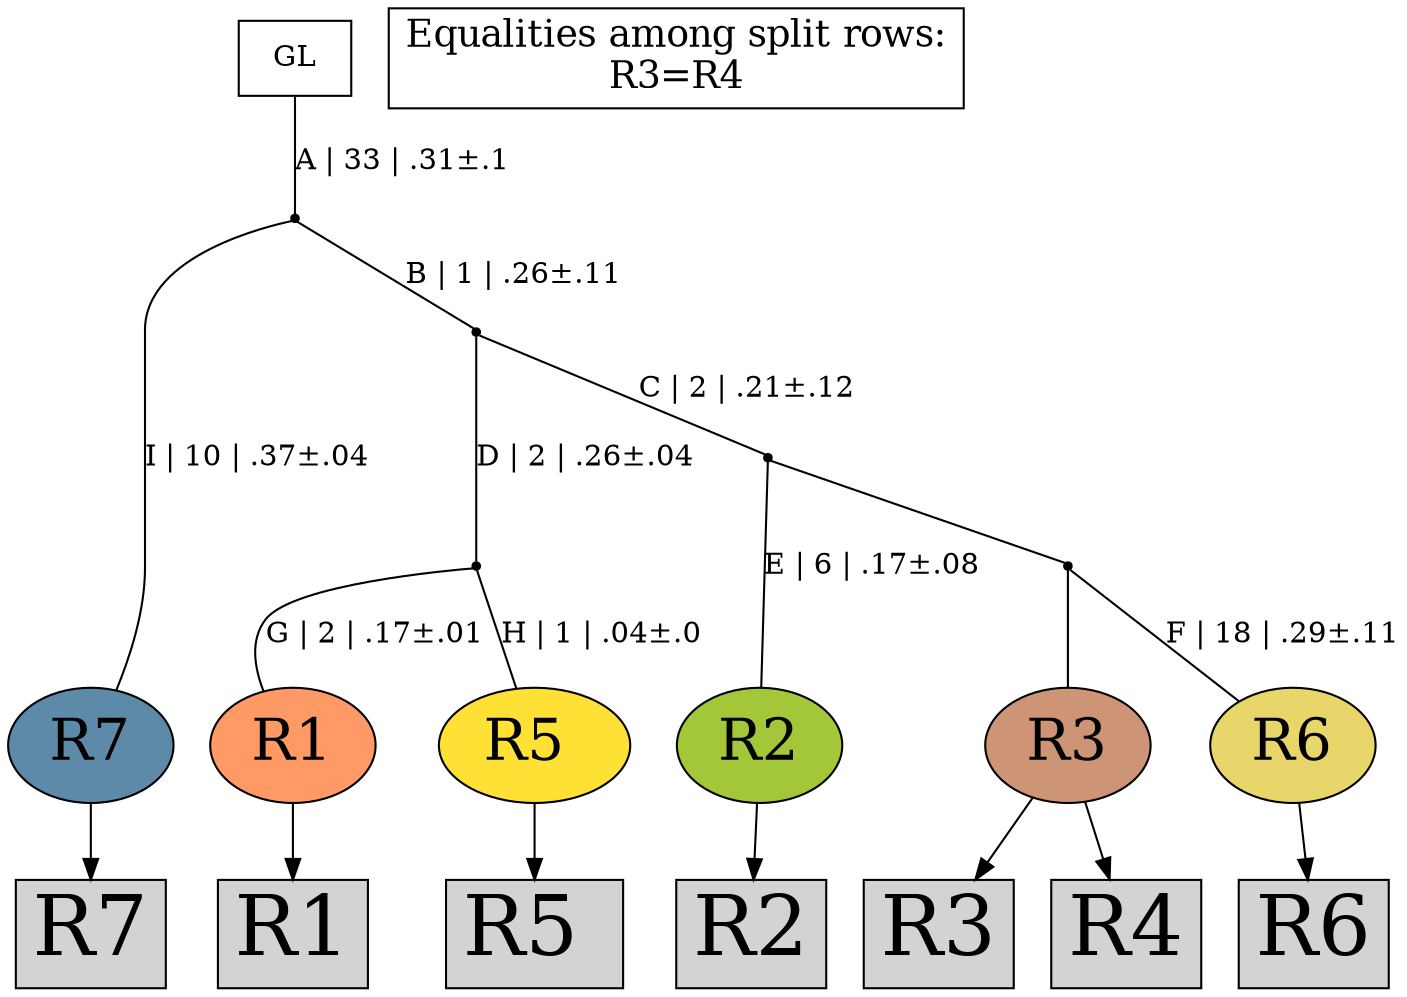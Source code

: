 digraph {
rowR2[label="R2",shape=box,style=filled,fontsize=40];
rowR3[label="R3",shape=box,style=filled,fontsize=40];
rowR4[label="R4",shape=box,style=filled,fontsize=40];
rowR6[label="R6",shape=box,style=filled,fontsize=40];
rowR1[label="R1",shape=box,style=filled,fontsize=40];
rowR5 [label="R5 ",shape=box,style=filled,fontsize=40];
rowR7[label="R7",shape=box,style=filled,fontsize=40];
R2[label="R2",shape=oval,style=filled,fontsize=28,fillcolor="#a4c639"];
R3[label="R3",shape=oval,style=filled,fontsize=28,fillcolor="#cd9575"];
R6[label="R6",shape=oval,style=filled,fontsize=28,fillcolor="#e9d66b"];
R1[label="R1",shape=oval,style=filled,fontsize=28,fillcolor="#ff9966"];
R5 [label="R5 ",shape=oval,style=filled,fontsize=28,fillcolor="#ffe135"];
R7[label="R7",shape=oval,style=filled,fontsize=28,fillcolor="#5d8aa8"];
R2 -> rowR2[arrowhead="normal"];
R3 -> rowR3[arrowhead="normal"];
R3 -> rowR4[arrowhead="normal"];
R6 -> rowR6[arrowhead="normal"];
R1 -> rowR1[arrowhead="normal"];
R5  -> rowR5 [arrowhead="normal"];
R7 -> rowR7[arrowhead="normal"];
{rank = same;R2;R3;R6;R1;R5 ;R7;}
legend[label="Equalities among split rows:
R3=R4
",shape=box,fontsize=18];
Int1[shape=point,style=filled,fillcolor=black,label=""];
Int1 -> R1[arrowhead=none, label="G | 2 | .17±.01"];
Int1 -> R5 [arrowhead=none, label="H | 1 | .04±.0"];
Int2[shape=point,style=filled,fillcolor=black,label=""];
Int2 -> R3[arrowhead=none, label=""];
Int2 -> R6[arrowhead=none, label="F | 18 | .29±.11"];
Int3[shape=point,style=filled,fillcolor=black,label=""];
Int3 -> R2[arrowhead=none, label="E | 6 | .17±.08"];
Int3 -> Int2[arrowhead=none, label=""];
Int4[shape=point,style=filled,fillcolor=black,label=""];
Int4 -> Int1[arrowhead=none, label="D | 2 | .26±.04"];
Int4 -> Int3[arrowhead=none, label="C | 2 | .21±.12"];
Int5[shape=point,style=filled,fillcolor=black,label=""];
Int5 -> R7[arrowhead=none, label="I | 10 | .37±.04"];
Int5 -> Int4[arrowhead=none, label="B | 1 | .26±.11"];
GL[label="GL",shape=box,style=filled,fillcolor=white];
GL -> Int5[arrowhead=none, label="A | 33 | .31±.1"];
}